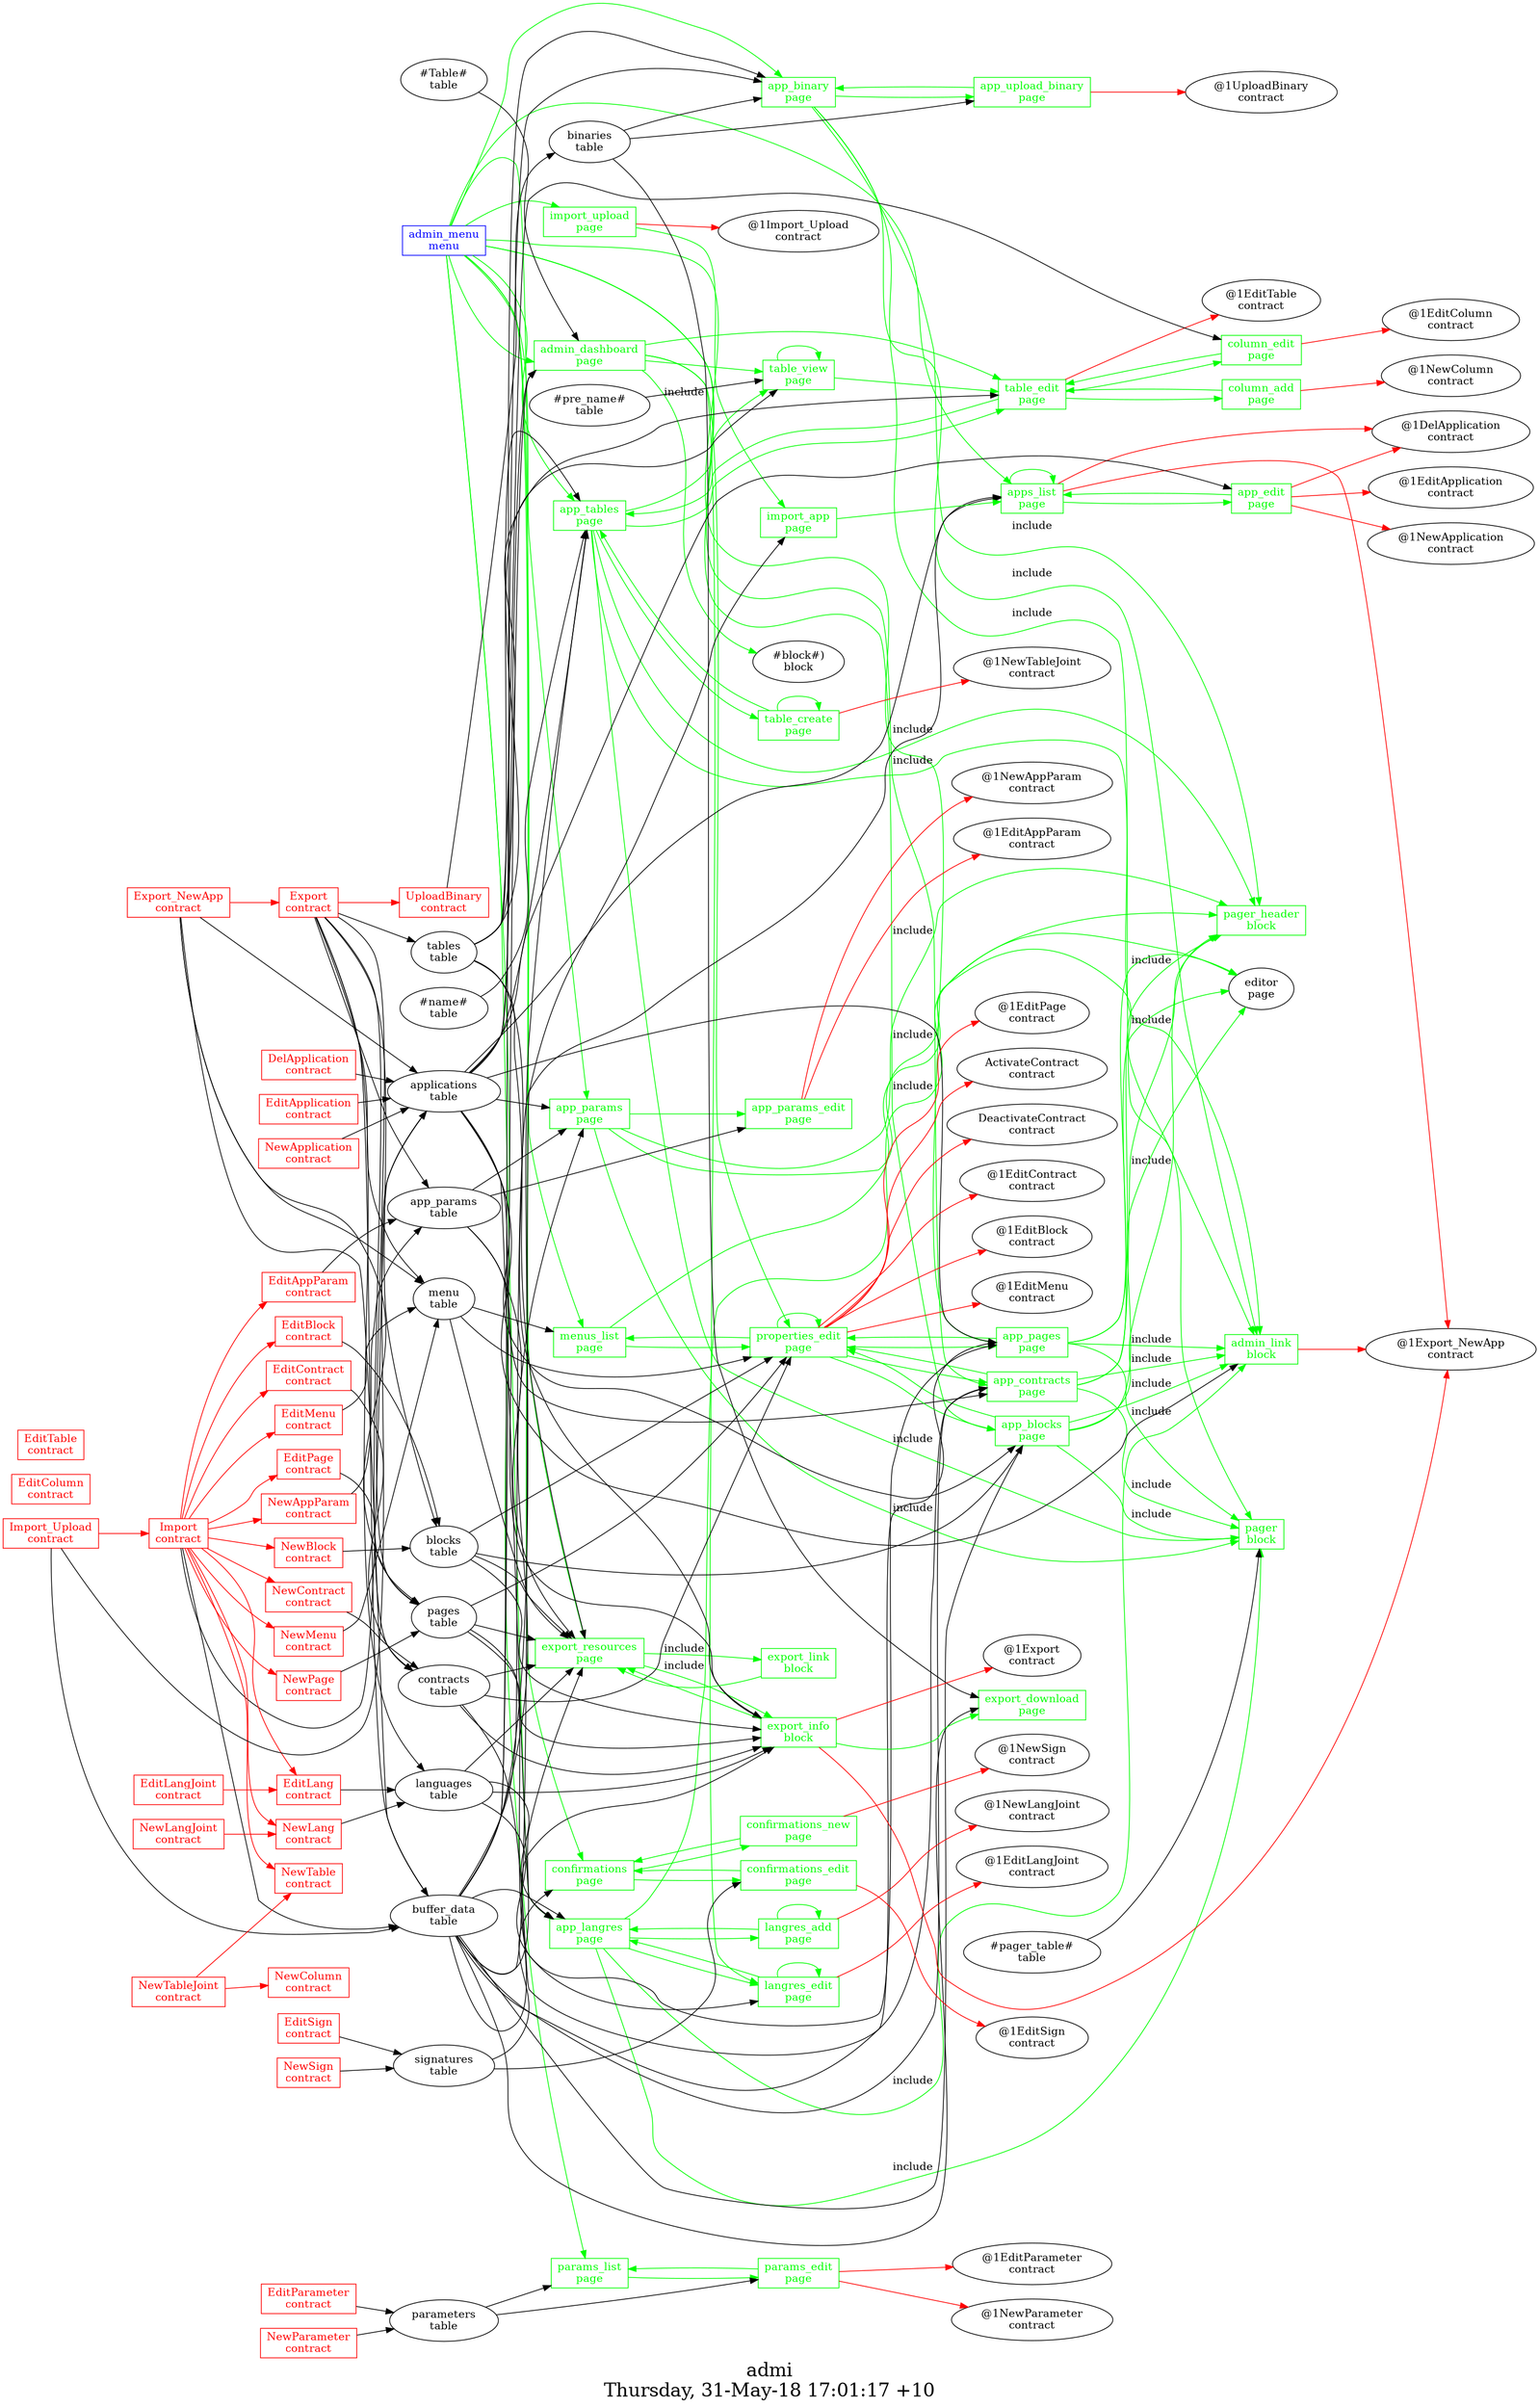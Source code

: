 digraph G {
fontsize="24";
label="admi\nThursday, 31-May-18 17:01:17 +10";
nojustify=true;
ordering=out;
rankdir=LR;
size="30";
"admin_menu\nmenu" -> "apps_list\npage"  [ color=green ]
"admin_menu\nmenu" -> "params_list\npage"  [ color=green ]
"admin_menu\nmenu" -> "menus_list\npage"  [ color=green ]
"admin_menu\nmenu" -> "confirmations\npage"  [ color=green ]
"admin_menu\nmenu" -> "import_upload\npage"  [ color=green ]
"admin_menu\nmenu" -> "export_resources\npage"  [ color=green ]
"admin_menu\nmenu" -> "app_pages\npage"  [ color=green ]
"admin_menu\nmenu" -> "app_blocks\npage"  [ color=green ]
"admin_menu\nmenu" -> "app_tables\npage"  [ color=green ]
"admin_menu\nmenu" -> "app_contracts\npage"  [ color=green ]
"admin_menu\nmenu" -> "app_params\npage"  [ color=green ]
"admin_menu\nmenu" -> "app_langres\npage"  [ color=green ]
"admin_menu\nmenu" -> "app_binary\npage"  [ color=green ]
"admin_menu\nmenu" -> "admin_dashboard\npage"  [ color=green ]
"admin_menu\nmenu" [color=blue, fontcolor=blue, group=menus, shape=record];
"buffer_data\ntable" -> "admin_dashboard\npage"  [ color="" ]
"applications\ntable" -> "admin_dashboard\npage"  [ color="" ]
"#Table#\ntable" -> "admin_dashboard\npage"  [ color="" ]
"admin_dashboard\npage" -> "table_edit\npage"  [ color=green ]
"admin_dashboard\npage" -> "langres_edit\npage"  [ color=green ]
"admin_dashboard\npage" -> "properties_edit\npage"  [ color=green ]
"admin_dashboard\npage" -> "table_view\npage"  [ color=green ]
"admin_dashboard\npage" -> "#block#)\nblock"  [ color=green, label=include ]
"admin_dashboard\npage" [color=green, fontcolor=green, group=pages, shape=record];
"buffer_data\ntable" -> "app_binary\npage"  [ color="" ]
"applications\ntable" -> "app_binary\npage"  [ color="" ]
"binaries\ntable" -> "app_binary\npage"  [ color="" ]
"app_binary\npage" -> "app_upload_binary\npage"  [ color=green ]
"app_binary\npage" -> "pager_header\nblock"  [ color=green, label=include ]
"app_binary\npage" -> "admin_link\nblock"  [ color=green, label=include ]
"app_binary\npage" -> "pager\nblock"  [ color=green, label=include ]
"app_binary\npage" [color=green, fontcolor=green, group=pages, shape=record];
"buffer_data\ntable" -> "app_blocks\npage"  [ color="" ]
"applications\ntable" -> "app_blocks\npage"  [ color="" ]
"blocks\ntable" -> "app_blocks\npage"  [ color="" ]
"app_blocks\npage" -> "editor\npage"  [ color=green ]
"app_blocks\npage" -> "properties_edit\npage"  [ color=green ]
"app_blocks\npage" -> "pager_header\nblock"  [ color=green, label=include ]
"app_blocks\npage" -> "admin_link\nblock"  [ color=green, label=include ]
"app_blocks\npage" -> "pager\nblock"  [ color=green, label=include ]
"app_blocks\npage" [color=green, fontcolor=green, group=pages, shape=record];
"buffer_data\ntable" -> "app_contracts\npage"  [ color="" ]
"applications\ntable" -> "app_contracts\npage"  [ color="" ]
"contracts\ntable" -> "app_contracts\npage"  [ color="" ]
"app_contracts\npage" -> "editor\npage"  [ color=green ]
"app_contracts\npage" -> "properties_edit\npage"  [ color=green ]
"app_contracts\npage" -> "pager_header\nblock"  [ color=green, label=include ]
"app_contracts\npage" -> "admin_link\nblock"  [ color=green, label=include ]
"app_contracts\npage" -> "pager\nblock"  [ color=green, label=include ]
"app_contracts\npage" [color=green, fontcolor=green, group=pages, shape=record];
"app_edit\npage" -> "@1EditApplication\ncontract"  [ color=red ]
"app_edit\npage" -> "@1DelApplication\ncontract"  [ color=red ]
"app_edit\npage" -> "@1NewApplication\ncontract"  [ color=red ]
"applications\ntable" -> "app_edit\npage"  [ color="" ]
"app_edit\npage" -> "apps_list\npage"  [ color=green ]
"app_edit\npage" [color=green, fontcolor=green, group=pages, shape=record];
"buffer_data\ntable" -> "app_langres\npage"  [ color="" ]
"applications\ntable" -> "app_langres\npage"  [ color="" ]
"languages\ntable" -> "app_langres\npage"  [ color="" ]
"app_langres\npage" -> "langres_add\npage"  [ color=green ]
"app_langres\npage" -> "langres_edit\npage"  [ color=green ]
"app_langres\npage" -> "pager_header\nblock"  [ color=green, label=include ]
"app_langres\npage" -> "admin_link\nblock"  [ color=green, label=include ]
"app_langres\npage" -> "pager\nblock"  [ color=green, label=include ]
"app_langres\npage" [color=green, fontcolor=green, group=pages, shape=record];
"buffer_data\ntable" -> "app_pages\npage"  [ color="" ]
"applications\ntable" -> "app_pages\npage"  [ color="" ]
"pages\ntable" -> "app_pages\npage"  [ color="" ]
"app_pages\npage" -> "editor\npage"  [ color=green ]
"app_pages\npage" -> "properties_edit\npage"  [ color=green ]
"app_pages\npage" -> "pager_header\nblock"  [ color=green, label=include ]
"app_pages\npage" -> "admin_link\nblock"  [ color=green, label=include ]
"app_pages\npage" -> "pager\nblock"  [ color=green, label=include ]
"app_pages\npage" [color=green, fontcolor=green, group=pages, shape=record];
"buffer_data\ntable" -> "app_params\npage"  [ color="" ]
"applications\ntable" -> "app_params\npage"  [ color="" ]
"app_params\ntable" -> "app_params\npage"  [ color="" ]
"app_params\npage" -> "app_params_edit\npage"  [ color=green ]
"app_params\npage" -> "pager_header\nblock"  [ color=green, label=include ]
"app_params\npage" -> "admin_link\nblock"  [ color=green, label=include ]
"app_params\npage" -> "pager\nblock"  [ color=green, label=include ]
"app_params\npage" [color=green, fontcolor=green, group=pages, shape=record];
"app_params_edit\npage" -> "@1NewAppParam\ncontract"  [ color=red ]
"app_params_edit\npage" -> "@1EditAppParam\ncontract"  [ color=red ]
"app_params\ntable" -> "app_params_edit\npage"  [ color="" ]
"app_params_edit\npage" [color=green, fontcolor=green, group=pages, shape=record];
"buffer_data\ntable" -> "app_tables\npage"  [ color="" ]
"applications\ntable" -> "app_tables\npage"  [ color="" ]
"tables\ntable" -> "app_tables\npage"  [ color="" ]
"#name#\ntable" -> "app_tables\npage"  [ color="" ]
"app_tables\npage" -> "table_create\npage"  [ color=green ]
"app_tables\npage" -> "table_view\npage"  [ color=green ]
"app_tables\npage" -> "table_edit\npage"  [ color=green ]
"app_tables\npage" -> "pager_header\nblock"  [ color=green, label=include ]
"app_tables\npage" -> "admin_link\nblock"  [ color=green, label=include ]
"app_tables\npage" -> "pager\nblock"  [ color=green, label=include ]
"app_tables\npage" [color=green, fontcolor=green, group=pages, shape=record];
"app_upload_binary\npage" -> "@1UploadBinary\ncontract"  [ color=red ]
"binaries\ntable" -> "app_upload_binary\npage"  [ color="" ]
"app_upload_binary\npage" -> "app_binary\npage"  [ color=green ]
"app_upload_binary\npage" [color=green, fontcolor=green, group=pages, shape=record];
"apps_list\npage" -> "@1DelApplication\ncontract"  [ color=red ]
"apps_list\npage" -> "@1Export_NewApp\ncontract"  [ color=red ]
"applications\ntable" -> "apps_list\npage"  [ color="" ]
"buffer_data\ntable" -> "apps_list\npage"  [ color="" ]
"apps_list\npage" -> "apps_list\npage"  [ color=green ]
"apps_list\npage" -> "app_edit\npage"  [ color=green ]
"apps_list\npage" [color=green, fontcolor=green, group=pages, shape=record];
"column_add\npage" -> "@1NewColumn\ncontract"  [ color=red ]
"column_add\npage" -> "table_edit\npage"  [ color=green ]
"column_add\npage" [color=green, fontcolor=green, group=pages, shape=record];
"column_edit\npage" -> "@1EditColumn\ncontract"  [ color=red ]
"tables\ntable" -> "column_edit\npage"  [ color="" ]
"column_edit\npage" -> "table_edit\npage"  [ color=green ]
"column_edit\npage" [color=green, fontcolor=green, group=pages, shape=record];
"signatures\ntable" -> "confirmations\npage"  [ color="" ]
"confirmations\npage" -> "confirmations_new\npage"  [ color=green ]
"confirmations\npage" -> "confirmations_edit\npage"  [ color=green ]
"confirmations\npage" [color=green, fontcolor=green, group=pages, shape=record];
"confirmations_edit\npage" -> "@1EditSign\ncontract"  [ color=red ]
"signatures\ntable" -> "confirmations_edit\npage"  [ color="" ]
"confirmations_edit\npage" -> "confirmations\npage"  [ color=green ]
"confirmations_edit\npage" [color=green, fontcolor=green, group=pages, shape=record];
"confirmations_new\npage" -> "@1NewSign\ncontract"  [ color=red ]
"confirmations_new\npage" -> "confirmations\npage"  [ color=green ]
"confirmations_new\npage" [color=green, fontcolor=green, group=pages, shape=record];
"binaries\ntable" -> "export_download\npage"  [ color="" ]
"buffer_data\ntable" -> "export_download\npage"  [ color="" ]
"export_download\npage" [color=green, fontcolor=green, group=pages, shape=record];
"buffer_data\ntable" -> "export_resources\npage"  [ color="" ]
"pages\ntable" -> "export_resources\npage"  [ color="" ]
"blocks\ntable" -> "export_resources\npage"  [ color="" ]
"menu\ntable" -> "export_resources\npage"  [ color="" ]
"app_params\ntable" -> "export_resources\npage"  [ color="" ]
"languages\ntable" -> "export_resources\npage"  [ color="" ]
"contracts\ntable" -> "export_resources\npage"  [ color="" ]
"tables\ntable" -> "export_resources\npage"  [ color="" ]
"export_resources\npage" -> "export_link\nblock"  [ color=green, label=include ]
"export_resources\npage" -> "export_info\nblock"  [ color=green, label=include ]
"export_resources\npage" [color=green, fontcolor=green, group=pages, shape=record];
"buffer_data\ntable" -> "import_app\npage"  [ color="" ]
"import_app\npage" -> "apps_list\npage"  [ color=green ]
"import_app\npage" [color=green, fontcolor=green, group=pages, shape=record];
"import_upload\npage" -> "@1Import_Upload\ncontract"  [ color=red ]
"import_upload\npage" -> "import_app\npage"  [ color=green ]
"import_upload\npage" [color=green, fontcolor=green, group=pages, shape=record];
"langres_add\npage" -> "@1NewLangJoint\ncontract"  [ color=red ]
"langres_add\npage" -> "langres_add\npage"  [ color=green ]
"langres_add\npage" -> "app_langres\npage"  [ color=green ]
"langres_add\npage" [color=green, fontcolor=green, group=pages, shape=record];
"langres_edit\npage" -> "@1EditLangJoint\ncontract"  [ color=red ]
"languages\ntable" -> "langres_edit\npage"  [ color="" ]
"langres_edit\npage" -> "langres_edit\npage"  [ color=green ]
"langres_edit\npage" -> "app_langres\npage"  [ color=green ]
"langres_edit\npage" [color=green, fontcolor=green, group=pages, shape=record];
"menu\ntable" -> "menus_list\npage"  [ color="" ]
"menus_list\npage" -> "editor\npage"  [ color=green ]
"menus_list\npage" -> "properties_edit\npage"  [ color=green ]
"menus_list\npage" [color=green, fontcolor=green, group=pages, shape=record];
"params_edit\npage" -> "@1EditParameter\ncontract"  [ color=red ]
"params_edit\npage" -> "@1NewParameter\ncontract"  [ color=red ]
"parameters\ntable" -> "params_edit\npage"  [ color="" ]
"params_edit\npage" -> "params_list\npage"  [ color=green ]
"params_edit\npage" [color=green, fontcolor=green, group=pages, shape=record];
"parameters\ntable" -> "params_list\npage"  [ color="" ]
"params_list\npage" -> "params_edit\npage"  [ color=green ]
"params_list\npage" [color=green, fontcolor=green, group=pages, shape=record];
"properties_edit\npage" -> "@1EditPage\ncontract"  [ color=red ]
"properties_edit\npage" -> "ActivateContract\ncontract"  [ color=red ]
"properties_edit\npage" -> "DeactivateContract\ncontract"  [ color=red ]
"properties_edit\npage" -> "@1EditContract\ncontract"  [ color=red ]
"properties_edit\npage" -> "@1EditBlock\ncontract"  [ color=red ]
"properties_edit\npage" -> "@1EditMenu\ncontract"  [ color=red ]
"pages\ntable" -> "properties_edit\npage"  [ color="" ]
"menu\ntable" -> "properties_edit\npage"  [ color="" ]
"contracts\ntable" -> "properties_edit\npage"  [ color="" ]
"blocks\ntable" -> "properties_edit\npage"  [ color="" ]
"properties_edit\npage" -> "app_pages\npage"  [ color=green ]
"properties_edit\npage" -> "app_contracts\npage"  [ color=green ]
"properties_edit\npage" -> "properties_edit\npage"  [ color=green ]
"properties_edit\npage" -> "app_blocks\npage"  [ color=green ]
"properties_edit\npage" -> "menus_list\npage"  [ color=green ]
"properties_edit\npage" [color=green, fontcolor=green, group=pages, shape=record];
"table_create\npage" -> "@1NewTableJoint\ncontract"  [ color=red ]
"table_create\npage" -> "table_create\npage"  [ color=green ]
"table_create\npage" -> "app_tables\npage"  [ color=green ]
"table_create\npage" [color=green, fontcolor=green, group=pages, shape=record];
"table_edit\npage" -> "@1EditTable\ncontract"  [ color=red ]
"tables\ntable" -> "table_edit\npage"  [ color="" ]
"table_edit\npage" -> "column_edit\npage"  [ color=green ]
"table_edit\npage" -> "column_add\npage"  [ color=green ]
"table_edit\npage" -> "app_tables\npage"  [ color=green ]
"table_edit\npage" [color=green, fontcolor=green, group=pages, shape=record];
"tables\ntable" -> "table_view\npage"  [ color="" ]
"#pre_name#\ntable" -> "table_view\npage"  [ color="" ]
"table_view\npage" -> "table_edit\npage"  [ color=green ]
"table_view\npage" -> "table_view\npage"  [ color=green ]
"table_view\npage" [color=green, fontcolor=green, group=pages, shape=record];
"admin_link\nblock" -> "@1Export_NewApp\ncontract"  [ color=red ]
"applications\ntable" -> "admin_link\nblock"  [ color="" ]
"admin_link\nblock" [color=green, fontcolor=green, group=blocks, shape=record];
"export_info\nblock" -> "@1Export_NewApp\ncontract"  [ color=red ]
"export_info\nblock" -> "@1Export\ncontract"  [ color=red ]
"buffer_data\ntable" -> "export_info\nblock"  [ color="" ]
"pages\ntable" -> "export_info\nblock"  [ color="" ]
"blocks\ntable" -> "export_info\nblock"  [ color="" ]
"app_params\ntable" -> "export_info\nblock"  [ color="" ]
"languages\ntable" -> "export_info\nblock"  [ color="" ]
"contracts\ntable" -> "export_info\nblock"  [ color="" ]
"tables\ntable" -> "export_info\nblock"  [ color="" ]
"export_info\nblock" -> "export_resources\npage"  [ color=green ]
"export_info\nblock" -> "export_download\npage"  [ color=green ]
"export_info\nblock" [color=green, fontcolor=green, group=blocks, shape=record];
"export_link\nblock" -> "export_resources\npage"  [ color=green ]
"export_link\nblock" [color=green, fontcolor=green, group=blocks, shape=record];
"#pager_table#\ntable" -> "pager\nblock"  [ color="" ]
"pager\nblock" [color=green, fontcolor=green, group=blocks, shape=record];
"pager_header\nblock" [color=green, fontcolor=green, group=blocks, shape=record];
"DelApplication\ncontract" -> "applications\ntable"  [ color="" ]
"DelApplication\ncontract" [color=red, fontcolor=red, group=contracts, shape=record];
"EditAppParam\ncontract" -> "app_params\ntable"  [ color="" ]
"EditAppParam\ncontract" [color=red, fontcolor=red, group=contracts, shape=record];
"EditApplication\ncontract" -> "applications\ntable"  [ color="" ]
"EditApplication\ncontract" [color=red, fontcolor=red, group=contracts, shape=record];
"EditBlock\ncontract" -> "blocks\ntable"  [ color="" ]
"EditBlock\ncontract" [color=red, fontcolor=red, group=contracts, shape=record];
"EditColumn\ncontract" [color=red, fontcolor=red, group=contracts, shape=record];
"EditContract\ncontract" -> "contracts\ntable"  [ color="" ]
"EditContract\ncontract" [color=red, fontcolor=red, group=contracts, shape=record];
"EditLang\ncontract" -> "languages\ntable"  [ color="" ]
"EditLang\ncontract" [color=red, fontcolor=red, group=contracts, shape=record];
"EditLangJoint\ncontract" -> "EditLang\ncontract"  [ color=red ]
"EditLangJoint\ncontract" [color=red, fontcolor=red, group=contracts, shape=record];
"EditMenu\ncontract" -> "menu\ntable"  [ color="" ]
"EditMenu\ncontract" [color=red, fontcolor=red, group=contracts, shape=record];
"EditPage\ncontract" -> "pages\ntable"  [ color="" ]
"EditPage\ncontract" [color=red, fontcolor=red, group=contracts, shape=record];
"EditParameter\ncontract" -> "parameters\ntable"  [ color="" ]
"EditParameter\ncontract" [color=red, fontcolor=red, group=contracts, shape=record];
"EditSign\ncontract" -> "signatures\ntable"  [ color="" ]
"EditSign\ncontract" [color=red, fontcolor=red, group=contracts, shape=record];
"EditTable\ncontract" [color=red, fontcolor=red, group=contracts, shape=record];
"Export\ncontract" -> "UploadBinary\ncontract"  [ color=red ]
"Export\ncontract" -> "buffer_data\ntable"  [ color="" ]
"Export\ncontract" -> "pages\ntable"  [ color="" ]
"Export\ncontract" -> "contracts\ntable"  [ color="" ]
"Export\ncontract" -> "blocks\ntable"  [ color="" ]
"Export\ncontract" -> "languages\ntable"  [ color="" ]
"Export\ncontract" -> "app_params\ntable"  [ color="" ]
"Export\ncontract" -> "tables\ntable"  [ color="" ]
"Export\ncontract" -> "menu\ntable"  [ color="" ]
"Export\ncontract" [color=red, fontcolor=red, group=contracts, shape=record];
"Export_NewApp\ncontract" -> "Export\ncontract"  [ color=red ]
"Export_NewApp\ncontract" -> "applications\ntable"  [ color="" ]
"Export_NewApp\ncontract" -> "pages\ntable"  [ color="" ]
"Export_NewApp\ncontract" -> "menu\ntable"  [ color="" ]
"Export_NewApp\ncontract" -> "buffer_data\ntable"  [ color="" ]
"Export_NewApp\ncontract" [color=red, fontcolor=red, group=contracts, shape=record];
"Import\ncontract" -> "EditAppParam\ncontract"  [ color=red ]
"Import\ncontract" -> "EditBlock\ncontract"  [ color=red ]
"Import\ncontract" -> "EditContract\ncontract"  [ color=red ]
"Import\ncontract" -> "EditLang\ncontract"  [ color=red ]
"Import\ncontract" -> "EditMenu\ncontract"  [ color=red ]
"Import\ncontract" -> "EditPage\ncontract"  [ color=red ]
"Import\ncontract" -> "NewAppParam\ncontract"  [ color=red ]
"Import\ncontract" -> "NewBlock\ncontract"  [ color=red ]
"Import\ncontract" -> "NewContract\ncontract"  [ color=red ]
"Import\ncontract" -> "NewLang\ncontract"  [ color=red ]
"Import\ncontract" -> "NewMenu\ncontract"  [ color=red ]
"Import\ncontract" -> "NewPage\ncontract"  [ color=red ]
"Import\ncontract" -> "NewTable\ncontract"  [ color=red ]
"Import\ncontract" -> "buffer_data\ntable"  [ color="" ]
"Import\ncontract" -> "applications\ntable"  [ color="" ]
"Import\ncontract" [color=red, fontcolor=red, group=contracts, shape=record];
"Import_Upload\ncontract" -> "Import\ncontract"  [ color=red ]
"Import_Upload\ncontract" -> "buffer_data\ntable"  [ color="" ]
"Import_Upload\ncontract" -> "applications\ntable"  [ color="" ]
"Import_Upload\ncontract" [color=red, fontcolor=red, group=contracts, shape=record];
"NewAppParam\ncontract" -> "app_params\ntable"  [ color="" ]
"NewAppParam\ncontract" [color=red, fontcolor=red, group=contracts, shape=record];
"NewApplication\ncontract" -> "applications\ntable"  [ color="" ]
"NewApplication\ncontract" [color=red, fontcolor=red, group=contracts, shape=record];
"NewBlock\ncontract" -> "blocks\ntable"  [ color="" ]
"NewBlock\ncontract" [color=red, fontcolor=red, group=contracts, shape=record];
"NewColumn\ncontract" [color=red, fontcolor=red, group=contracts, shape=record];
"NewContract\ncontract" -> "contracts\ntable"  [ color="" ]
"NewContract\ncontract" [color=red, fontcolor=red, group=contracts, shape=record];
"NewLang\ncontract" -> "languages\ntable"  [ color="" ]
"NewLang\ncontract" [color=red, fontcolor=red, group=contracts, shape=record];
"NewLangJoint\ncontract" -> "NewLang\ncontract"  [ color=red ]
"NewLangJoint\ncontract" [color=red, fontcolor=red, group=contracts, shape=record];
"NewMenu\ncontract" -> "menu\ntable"  [ color="" ]
"NewMenu\ncontract" [color=red, fontcolor=red, group=contracts, shape=record];
"NewPage\ncontract" -> "pages\ntable"  [ color="" ]
"NewPage\ncontract" [color=red, fontcolor=red, group=contracts, shape=record];
"NewParameter\ncontract" -> "parameters\ntable"  [ color="" ]
"NewParameter\ncontract" [color=red, fontcolor=red, group=contracts, shape=record];
"NewSign\ncontract" -> "signatures\ntable"  [ color="" ]
"NewSign\ncontract" [color=red, fontcolor=red, group=contracts, shape=record];
"NewTable\ncontract" [color=red, fontcolor=red, group=contracts, shape=record];
"NewTableJoint\ncontract" -> "NewColumn\ncontract"  [ color=red ]
"NewTableJoint\ncontract" -> "NewTable\ncontract"  [ color=red ]
"NewTableJoint\ncontract" [color=red, fontcolor=red, group=contracts, shape=record];
"UploadBinary\ncontract" -> "binaries\ntable"  [ color="" ]
"UploadBinary\ncontract" [color=red, fontcolor=red, group=contracts, shape=record];
"buffer_data\ntable" [color="", fontcolor="", group=tables, shape=""];
}
